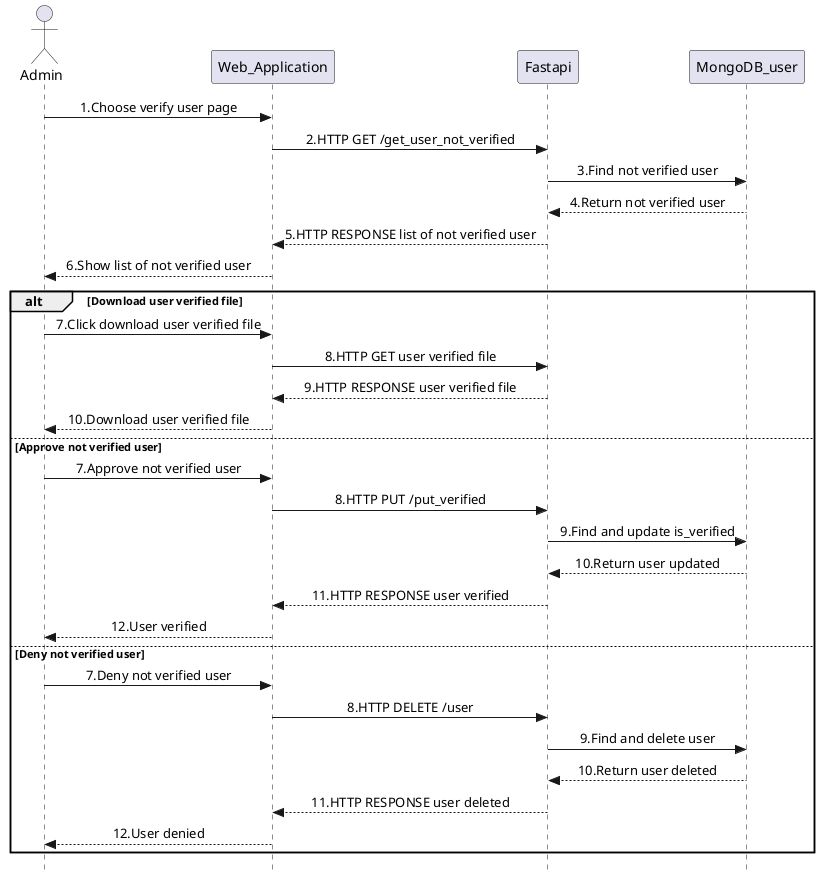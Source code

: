 @startuml Roof_Surface_Admin_deleteUser
skinparam Style strictuml
skinparam SequenceMessageAlignment center
actor Admin as admin
participant Web_Application as web_app
participant Fastapi as fastapi
participant MongoDB_user as user
admin -> web_app : 1.Choose verify user page
web_app -> fastapi : 2.HTTP GET /get_user_not_verified
fastapi -> user : 3.Find not verified user
user --> fastapi : 4.Return not verified user
fastapi --> web_app : 5.HTTP RESPONSE list of not verified user
web_app --> admin : 6.Show list of not verified user
alt Download user verified file
admin -> web_app : 7.Click download user verified file
web_app -> fastapi : 8.HTTP GET user verified file
fastapi --> web_app : 9.HTTP RESPONSE user verified file
web_app --> admin : 10.Download user verified file
else Approve not verified user
admin -> web_app : 7.Approve not verified user
web_app -> fastapi : 8.HTTP PUT /put_verified
fastapi -> user : 9.Find and update is_verified
user --> fastapi : 10.Return user updated
fastapi --> web_app : 11.HTTP RESPONSE user verified
web_app --> admin : 12.User verified
else Deny not verified user
admin -> web_app : 7.Deny not verified user
web_app -> fastapi : 8.HTTP DELETE /user
fastapi -> user : 9.Find and delete user
user --> fastapi : 10.Return user deleted
fastapi --> web_app : 11.HTTP RESPONSE user deleted
web_app --> admin : 12.User denied
end
@enduml